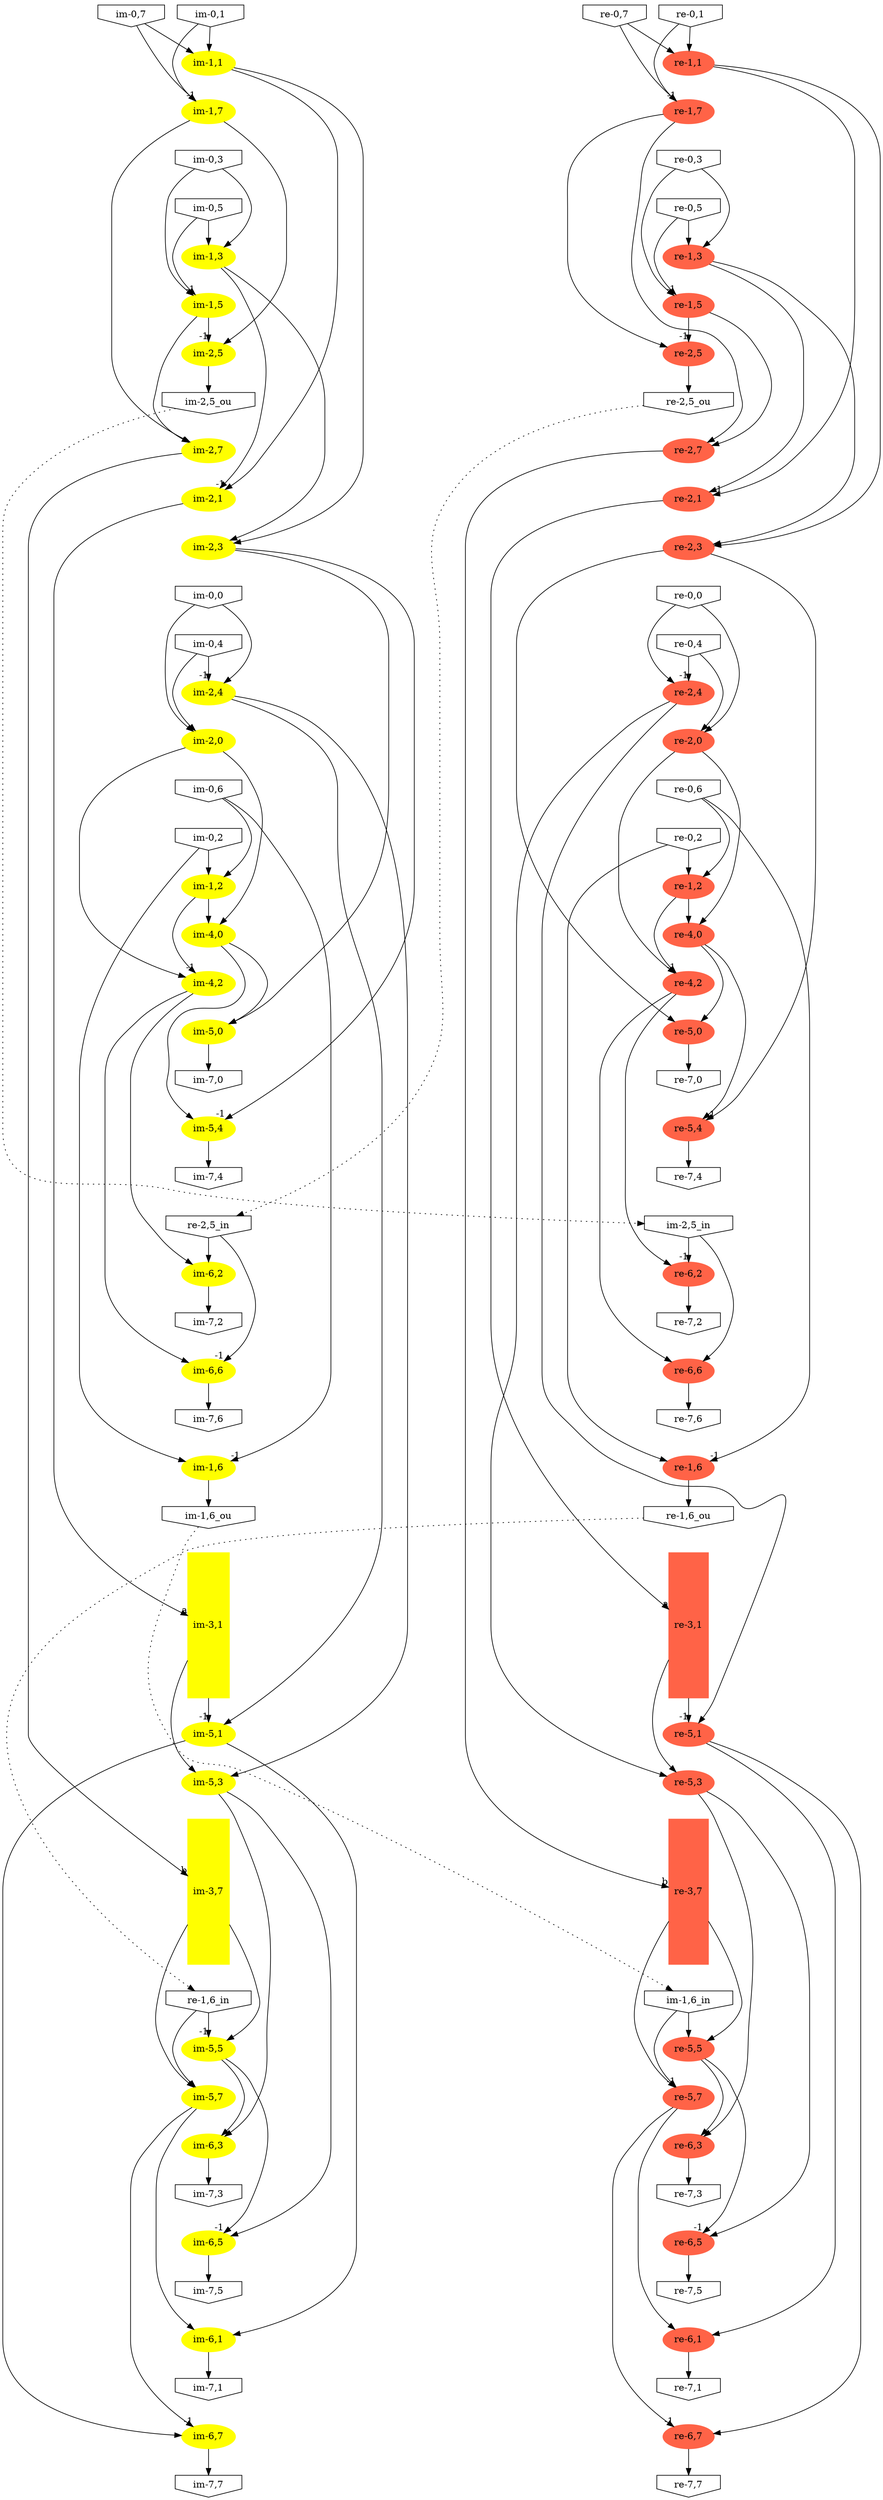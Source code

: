 digraph g
{

  /* list of nodes */
  "im-0,0" [shape="invhouse"];
  "im-0,1" [shape="invhouse"];
  "im-0,2" [shape="invhouse"];
  "im-0,3" [shape="invhouse"];
  "im-0,4" [shape="invhouse"];
  "im-0,5" [shape="invhouse"];
  "im-0,6" [shape="invhouse"];
  "im-0,7" [shape="invhouse"];
  "im-1,1" [color="yellow",shape="oval",style="filled"];
  "im-1,2" [color="yellow",shape="oval",style="filled"];
  "im-1,3" [color="yellow",shape="oval",style="filled"];
  "im-1,5" [color="yellow",shape="oval",style="filled"];
  "im-1,6" [color="yellow",shape="oval",style="filled"];
  "im-1,6_in" [shape="invhouse"];
  "im-1,6_ou" [shape="invhouse"];
  "im-1,7" [color="yellow",shape="oval",style="filled"];
  "im-2,0" [color="yellow",shape="oval",style="filled"];
  "im-2,1" [color="yellow",shape="oval",style="filled"];
  "im-2,3" [color="yellow",shape="oval",style="filled"];
  "im-2,4" [color="yellow",shape="oval",style="filled"];
  "im-2,5" [color="yellow",shape="oval",style="filled"];
  "im-2,5_in" [shape="invhouse"];
  "im-2,5_ou" [shape="invhouse"];
  "im-2,7" [color="yellow",shape="oval",style="filled"];
  "im-3,1" [color="yellow",height="3",shape="box",style="filled"];
  "im-3,7" [color="yellow",height="3",shape="box",style="filled"];
  "im-4,0" [color="yellow",shape="oval",style="filled"];
  "im-4,2" [color="yellow",shape="oval",style="filled"];
  "im-5,0" [color="yellow",shape="oval",style="filled"];
  "im-5,1" [color="yellow",shape="oval",style="filled"];
  "im-5,3" [color="yellow",shape="oval",style="filled"];
  "im-5,4" [color="yellow",shape="oval",style="filled"];
  "im-5,5" [color="yellow",shape="oval",style="filled"];
  "im-5,7" [color="yellow",shape="oval",style="filled"];
  "im-6,1" [color="yellow",shape="oval",style="filled"];
  "im-6,2" [color="yellow",shape="oval",style="filled"];
  "im-6,3" [color="yellow",shape="oval",style="filled"];
  "im-6,5" [color="yellow",shape="oval",style="filled"];
  "im-6,6" [color="yellow",shape="oval",style="filled"];
  "im-6,7" [color="yellow",shape="oval",style="filled"];
  "im-7,0" [shape="invhouse"];
  "im-7,1" [shape="invhouse"];
  "im-7,2" [shape="invhouse"];
  "im-7,3" [shape="invhouse"];
  "im-7,4" [shape="invhouse"];
  "im-7,5" [shape="invhouse"];
  "im-7,6" [shape="invhouse"];
  "im-7,7" [shape="invhouse"];
  "re-0,0" [shape="invhouse"];
  "re-0,1" [shape="invhouse"];
  "re-0,2" [shape="invhouse"];
  "re-0,3" [shape="invhouse"];
  "re-0,4" [shape="invhouse"];
  "re-0,5" [shape="invhouse"];
  "re-0,6" [shape="invhouse"];
  "re-0,7" [shape="invhouse"];
  "re-1,1" [color="tomato",shape="oval",style="filled"];
  "re-1,2" [color="tomato",shape="oval",style="filled"];
  "re-1,3" [color="tomato",shape="oval",style="filled"];
  "re-1,5" [color="tomato",shape="oval",style="filled"];
  "re-1,6" [color="tomato",shape="oval",style="filled"];
  "re-1,6_in" [shape="invhouse"];
  "re-1,6_ou" [shape="invhouse"];
  "re-1,7" [color="tomato",shape="oval",style="filled"];
  "re-2,0" [color="tomato",shape="oval",style="filled"];
  "re-2,1" [color="tomato",shape="oval",style="filled"];
  "re-2,3" [color="tomato",shape="oval",style="filled"];
  "re-2,4" [color="tomato",shape="oval",style="filled"];
  "re-2,5" [color="tomato",shape="oval",style="filled"];
  "re-2,5_in" [shape="invhouse"];
  "re-2,5_ou" [shape="invhouse"];
  "re-2,7" [color="tomato",shape="oval",style="filled"];
  "re-3,1" [color="tomato",height="3",shape="box",style="filled"];
  "re-3,7" [color="tomato",height="3",shape="box",style="filled"];
  "re-4,0" [color="tomato",shape="oval",style="filled"];
  "re-4,2" [color="tomato",shape="oval",style="filled"];
  "re-5,0" [color="tomato",shape="oval",style="filled"];
  "re-5,1" [color="tomato",shape="oval",style="filled"];
  "re-5,3" [color="tomato",shape="oval",style="filled"];
  "re-5,4" [color="tomato",shape="oval",style="filled"];
  "re-5,5" [color="tomato",shape="oval",style="filled"];
  "re-5,7" [color="tomato",shape="oval",style="filled"];
  "re-6,1" [color="tomato",shape="oval",style="filled"];
  "re-6,2" [color="tomato",shape="oval",style="filled"];
  "re-6,3" [color="tomato",shape="oval",style="filled"];
  "re-6,5" [color="tomato",shape="oval",style="filled"];
  "re-6,6" [color="tomato",shape="oval",style="filled"];
  "re-6,7" [color="tomato",shape="oval",style="filled"];
  "re-7,0" [shape="invhouse"];
  "re-7,1" [shape="invhouse"];
  "re-7,2" [shape="invhouse"];
  "re-7,3" [shape="invhouse"];
  "re-7,4" [shape="invhouse"];
  "re-7,5" [shape="invhouse"];
  "re-7,6" [shape="invhouse"];
  "re-7,7" [shape="invhouse"];

  /* list of edges */
  "im-0,0" -> "im-0,4" [style = "invis",weight = "100"];
  "im-0,0" -> "im-2,0";
  "im-0,0" -> "im-2,4" [weight = "1"];
  "im-0,1" -> "im-1,1";
  "im-0,1" -> "im-1,7";
  "im-0,2" -> "im-1,2" [weight = "100"];
  "im-0,2" -> "im-1,6";
  "im-0,3" -> "im-0,5" [style = "invis",weight = "100"];
  "im-0,3" -> "im-1,3" [weight = "1"];
  "im-0,3" -> "im-1,5";
  "im-0,4" -> "im-2,0";
  "im-0,4" -> "im-2,4" [headlabel = "-1",weight = "100"];
  "im-0,5" -> "im-1,3" [weight = "100"];
  "im-0,5" -> "im-1,5" [headlabel = "-1"];
  "im-0,6" -> "im-0,2" [style = "invis",weight = "100"];
  "im-0,6" -> "im-1,2" [weight = "1"];
  "im-0,6" -> "im-1,6" [headlabel = "-1"];
  "im-0,7" -> "im-1,1";
  "im-0,7" -> "im-1,7" [headlabel = "-1"];
  "im-1,1" -> "im-1,7" [style = "invis",weight = "100"];
  "im-1,1" -> "im-2,1" [headlabel = "-1"];
  "im-1,1" -> "im-2,3";
  "im-1,2" -> "im-4,0" [weight = "100"];
  "im-1,2" -> "im-4,2" [headlabel = "-1"];
  "im-1,3" -> "im-1,5" [style = "invis",weight = "100"];
  "im-1,3" -> "im-2,1";
  "im-1,3" -> "im-2,3";
  "im-1,5" -> "im-2,5" [headlabel = "-1",weight = "100"];
  "im-1,5" -> "im-2,7";
  "im-1,6_in" -> "re-5,5" [headlabel = "",weight = "100"];
  "im-1,6_in" -> "re-5,7" [headlabel = "-1"];
  "im-1,6_ou" -> "im-1,6_in" [constraint = "false",style = "dotted"];
  "im-1,6_ou" -> "im-3,1" [style = "invis",weight = "100"];
  "im-1,6" -> "im-1,6_ou" [weight = "100"];
  "im-1,7" -> "im-0,3" [style = "invis",weight = "100"];
  "im-1,7" -> "im-2,5";
  "im-1,7" -> "im-2,7";
  "im-2,0" -> "im-0,6" [style = "invis",weight = "100"];
  "im-2,0" -> "im-4,0";
  "im-2,0" -> "im-4,2";
  "im-2,1" -> "im-2,3" [style = "invis",weight = "100"];
  "im-2,1" -> "im-3,1" [headlabel = "a"];
  "im-2,3" -> "im-0,0" [style = "invis",weight = "100"];
  "im-2,3" -> "im-5,0";
  "im-2,3" -> "im-5,4" [headlabel = "-1"];
  "im-2,4" -> "im-2,0" [style = "invis",weight = "100"];
  "im-2,4" -> "im-5,1";
  "im-2,4" -> "im-5,3";
  "im-2,5_in" -> "re-6,2" [headlabel = "-1",weight = "100"];
  "im-2,5_in" -> "re-6,6" [headlabel = ""];
  "im-2,5_ou" -> "im-2,5_in" [constraint = "false",style = "dotted"];
  "im-2,5_ou" -> "im-2,7" [style = "invis",weight = "100"];
  "im-2,5" -> "im-2,5_ou" [weight = "100"];
  "im-2,7" -> "im-2,1" [style = "invis",weight = "100"];
  "im-2,7" -> "im-3,7" [headlabel = "b"];
  "im-3,1" -> "im-5,1" [headlabel = "-1",weight = "100"];
  "im-3,1" -> "im-5,3";
  "im-3,7" -> "im-5,5" [weight = "1"];
  "im-3,7" -> "im-5,7";
  "im-3,7" -> "re-1,6_in" [style = "invis",weight = "100"];
  "im-4,0" -> "im-4,2" [style = "invis",weight = "100"];
  "im-4,0" -> "im-5,0";
  "im-4,0" -> "im-5,4";
  "im-4,2" -> "im-5,0" [style = "invis",weight = "100"];
  "im-4,2" -> "im-6,2";
  "im-4,2" -> "im-6,6";
  "im-5,0" -> "im-7,0" [weight = "100"];
  "im-5,1" -> "im-5,3" [style = "invis",weight = "100"];
  "im-5,1" -> "im-6,1";
  "im-5,1" -> "im-6,7";
  "im-5,3" -> "im-3,7" [style = "invis",weight = "100"];
  "im-5,3" -> "im-6,3";
  "im-5,3" -> "im-6,5";
  "im-5,4" -> "im-7,4" [weight = "100"];
  "im-5,5" -> "im-5,7" [style = "invis",weight = "100"];
  "im-5,5" -> "im-6,3";
  "im-5,5" -> "im-6,5" [headlabel = "-1"];
  "im-5,7" -> "im-6,1";
  "im-5,7" -> "im-6,3" [style = "invis",weight = "100"];
  "im-5,7" -> "im-6,7" [headlabel = "-1"];
  "im-6,1" -> "im-7,1" [weight = "100"];
  "im-6,2" -> "im-7,2" [weight = "100"];
  "im-6,3" -> "im-7,3" [weight = "100"];
  "im-6,5" -> "im-7,5" [weight = "100"];
  "im-6,6" -> "im-7,6" [weight = "100"];
  "im-6,7" -> "im-7,7";
  "im-7,0" -> "im-5,4" [style = "invis",weight = "100"];
  "im-7,1" -> "im-6,7" [style = "invis",weight = "100"];
  "im-7,2" -> "im-6,6" [style = "invis",weight = "100"];
  "im-7,3" -> "im-6,5" [style = "invis",weight = "100"];
  "im-7,4" -> "re-2,5_in" [style = "invis",weight = "100"];
  "im-7,5" -> "im-6,1" [style = "invis",weight = "100"];
  "im-7,6" -> "im-1,6" [style = "invis",weight = "100"];
  "re-0,0" -> "re-0,4" [style = "invis",weight = "100"];
  "re-0,0" -> "re-2,0";
  "re-0,0" -> "re-2,4" [weight = "1"];
  "re-0,1" -> "re-1,1";
  "re-0,1" -> "re-1,7";
  "re-0,2" -> "re-1,2" [weight = "100"];
  "re-0,2" -> "re-1,6";
  "re-0,3" -> "re-0,5" [style = "invis",weight = "100"];
  "re-0,3" -> "re-1,3" [weight = "1"];
  "re-0,3" -> "re-1,5";
  "re-0,4" -> "re-2,0";
  "re-0,4" -> "re-2,4" [headlabel = "-1",weight = "100"];
  "re-0,5" -> "re-1,3" [weight = "100"];
  "re-0,5" -> "re-1,5" [headlabel = "-1"];
  "re-0,6" -> "re-0,2" [style = "invis",weight = "100"];
  "re-0,6" -> "re-1,2" [weight = "1"];
  "re-0,6" -> "re-1,6" [headlabel = "-1"];
  "re-0,7" -> "re-1,1";
  "re-0,7" -> "re-1,7" [headlabel = "-1"];
  "re-1,1" -> "re-1,7" [style = "invis",weight = "100"];
  "re-1,1" -> "re-2,1" [headlabel = "-1"];
  "re-1,1" -> "re-2,3";
  "re-1,2" -> "re-4,0" [weight = "100"];
  "re-1,2" -> "re-4,2" [headlabel = "-1"];
  "re-1,3" -> "re-1,5" [style = "invis",weight = "100"];
  "re-1,3" -> "re-2,1";
  "re-1,3" -> "re-2,3";
  "re-1,5" -> "re-2,5" [headlabel = "-1",weight = "100"];
  "re-1,5" -> "re-2,7";
  "re-1,6_in" -> "im-5,5" [headlabel = "-1",weight = "100"];
  "re-1,6_in" -> "im-5,7" [headlabel = ""];
  "re-1,6_ou" -> "re-1,6_in" [constraint = "false",style = "dotted"];
  "re-1,6_ou" -> "re-3,1" [style = "invis",weight = "100"];
  "re-1,6" -> "re-1,6_ou" [weight = "100"];
  "re-1,7" -> "re-0,3" [style = "invis",weight = "100"];
  "re-1,7" -> "re-2,5";
  "re-1,7" -> "re-2,7";
  "re-2,0" -> "re-0,6" [style = "invis",weight = "100"];
  "re-2,0" -> "re-4,0";
  "re-2,0" -> "re-4,2";
  "re-2,1" -> "re-2,3" [style = "invis",weight = "100"];
  "re-2,1" -> "re-3,1" [headlabel = "a"];
  "re-2,3" -> "re-0,0" [style = "invis",weight = "100"];
  "re-2,3" -> "re-5,0";
  "re-2,3" -> "re-5,4" [headlabel = "-1"];
  "re-2,4" -> "re-2,0" [style = "invis",weight = "100"];
  "re-2,4" -> "re-5,1";
  "re-2,4" -> "re-5,3";
  "re-2,5_in" -> "im-6,2" [headlabel = "",weight = "100"];
  "re-2,5_in" -> "im-6,6" [headlabel = "-1"];
  "re-2,5_ou" -> "re-2,5_in" [constraint = "false",style = "dotted"];
  "re-2,5_ou" -> "re-2,7" [style = "invis",weight = "100"];
  "re-2,5" -> "re-2,5_ou" [weight = "100"];
  "re-2,7" -> "re-2,1" [style = "invis",weight = "100"];
  "re-2,7" -> "re-3,7" [headlabel = "b"];
  "re-3,1" -> "re-5,1" [headlabel = "-1",weight = "100"];
  "re-3,1" -> "re-5,3";
  "re-3,7" -> "im-1,6_in" [style = "invis",weight = "100"];
  "re-3,7" -> "re-5,5" [weight = "1"];
  "re-3,7" -> "re-5,7";
  "re-4,0" -> "re-4,2" [style = "invis",weight = "100"];
  "re-4,0" -> "re-5,0";
  "re-4,0" -> "re-5,4";
  "re-4,2" -> "re-5,0" [style = "invis",weight = "100"];
  "re-4,2" -> "re-6,2";
  "re-4,2" -> "re-6,6";
  "re-5,0" -> "re-7,0" [weight = "100"];
  "re-5,1" -> "re-5,3" [style = "invis",weight = "100"];
  "re-5,1" -> "re-6,1";
  "re-5,1" -> "re-6,7";
  "re-5,3" -> "re-3,7" [style = "invis",weight = "100"];
  "re-5,3" -> "re-6,3";
  "re-5,3" -> "re-6,5";
  "re-5,4" -> "re-7,4" [weight = "100"];
  "re-5,5" -> "re-5,7" [style = "invis",weight = "100"];
  "re-5,5" -> "re-6,3";
  "re-5,5" -> "re-6,5" [headlabel = "-1"];
  "re-5,7" -> "re-6,1";
  "re-5,7" -> "re-6,3" [style = "invis",weight = "100"];
  "re-5,7" -> "re-6,7" [headlabel = "-1"];
  "re-6,1" -> "re-7,1" [weight = "100"];
  "re-6,2" -> "re-7,2" [weight = "100"];
  "re-6,3" -> "re-7,3" [weight = "100"];
  "re-6,5" -> "re-7,5" [weight = "100"];
  "re-6,6" -> "re-7,6" [weight = "100"];
  "re-6,7" -> "re-7,7";
  "re-7,0" -> "re-5,4" [style = "invis",weight = "100"];
  "re-7,1" -> "re-6,7" [style = "invis",weight = "100"];
  "re-7,2" -> "re-6,6" [style = "invis",weight = "100"];
  "re-7,3" -> "re-6,5" [style = "invis",weight = "100"];
  "re-7,4" -> "im-2,5_in" [style = "invis",weight = "100"];
  "re-7,5" -> "re-6,1" [style = "invis",weight = "100"];
  "re-7,6" -> "re-1,6" [style = "invis",weight = "100"];
}
